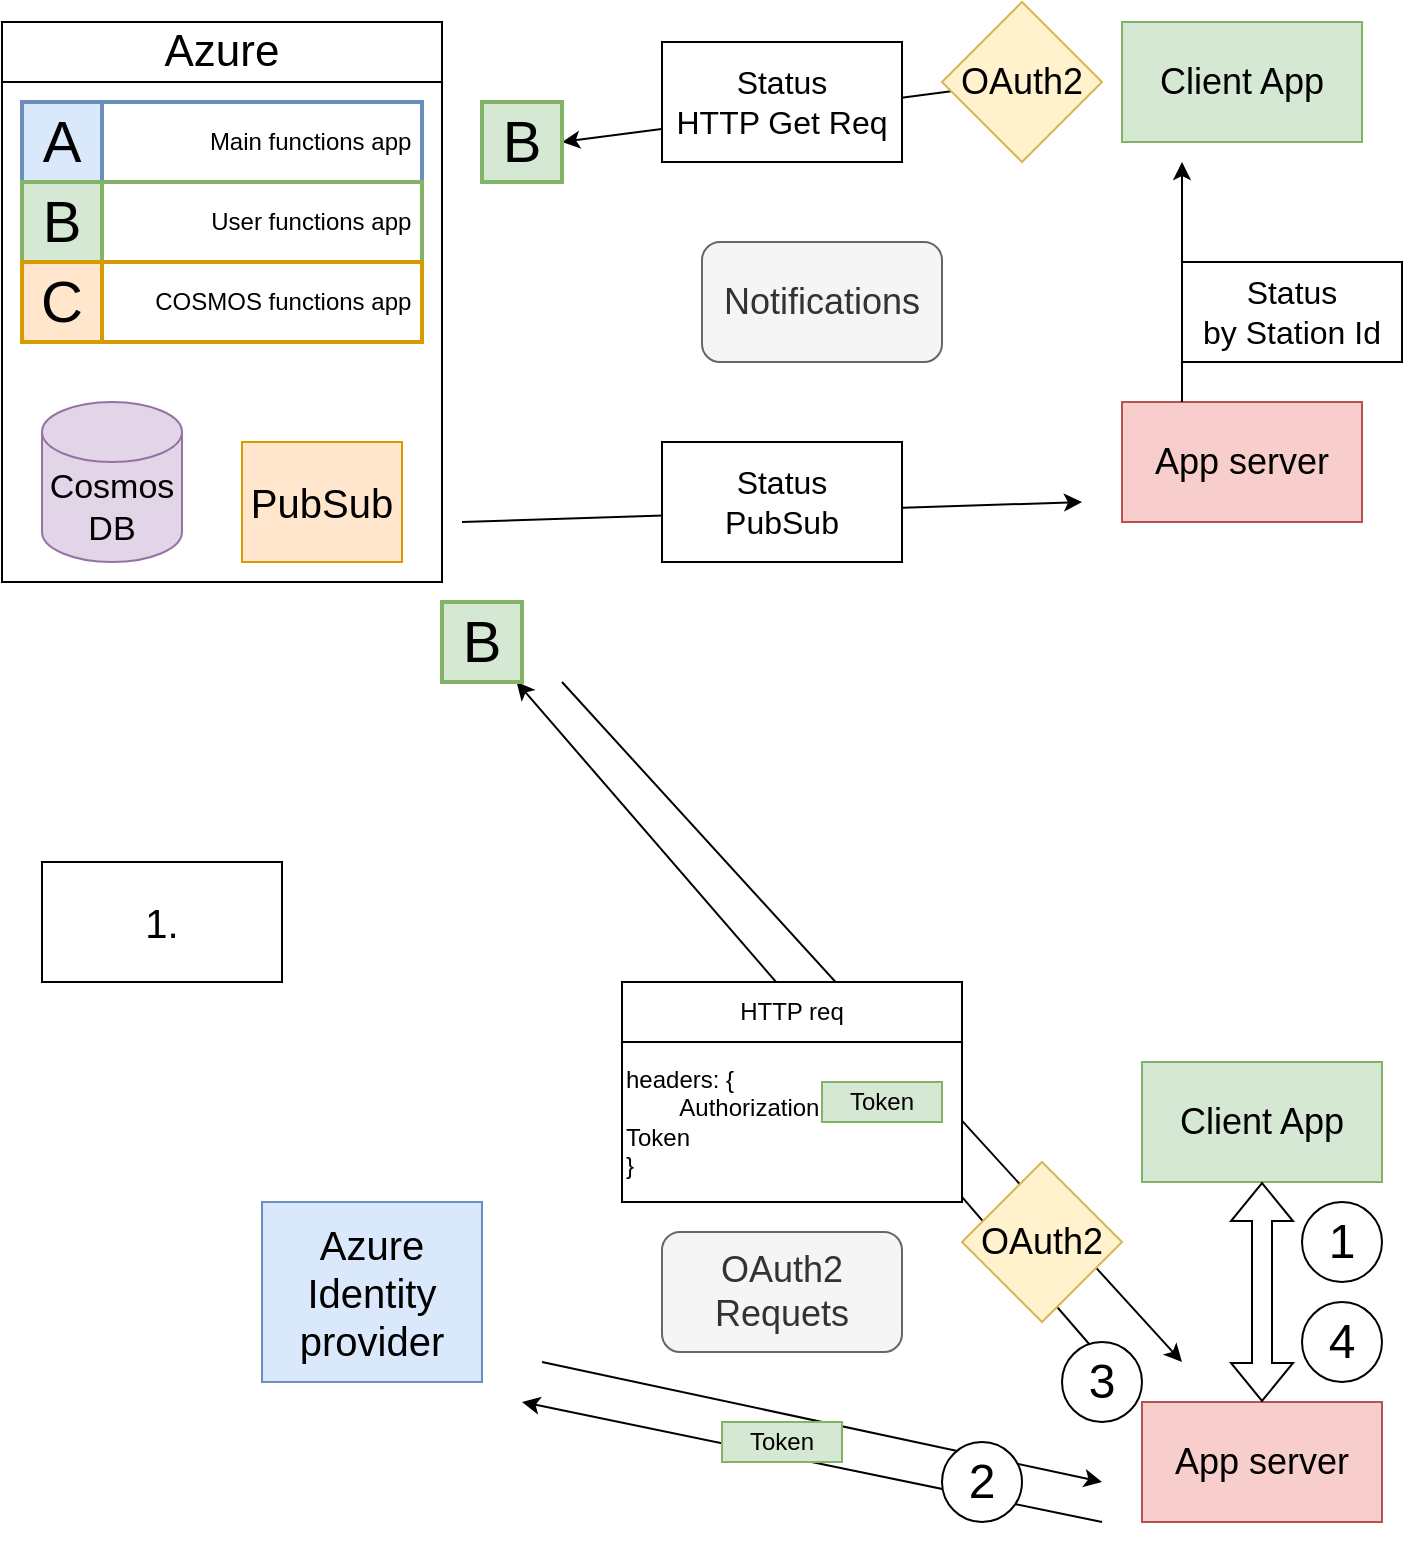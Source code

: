 <mxfile version="22.1.22" type="github">
  <diagram name="Page-1" id="U4XxVE_lrhoj7tFZ85Eu">
    <mxGraphModel dx="1200" dy="982" grid="1" gridSize="10" guides="1" tooltips="1" connect="1" arrows="1" fold="1" page="1" pageScale="1" pageWidth="850" pageHeight="1100" math="0" shadow="0">
      <root>
        <mxCell id="0" />
        <mxCell id="1" parent="0" />
        <mxCell id="Mt_H-fbV9zUOQiiBWVya-1" value="" style="endArrow=classic;html=1;rounded=0;" parent="1" edge="1">
          <mxGeometry width="50" height="50" relative="1" as="geometry">
            <mxPoint x="310" y="570" as="sourcePoint" />
            <mxPoint x="620" y="910" as="targetPoint" />
          </mxGeometry>
        </mxCell>
        <mxCell id="ZNyHvGUWtYXPLLkmg8Z_-25" value="" style="endArrow=classic;html=1;rounded=0;" parent="1" target="ZNyHvGUWtYXPLLkmg8Z_-24" edge="1">
          <mxGeometry width="50" height="50" relative="1" as="geometry">
            <mxPoint x="590" y="920" as="sourcePoint" />
            <mxPoint x="260" y="540" as="targetPoint" />
          </mxGeometry>
        </mxCell>
        <mxCell id="0uyOK0C1Q25ggObMWxDJ-12" value="" style="rounded=0;whiteSpace=wrap;html=1;" parent="1" vertex="1">
          <mxGeometry x="30" y="270" width="220" height="250" as="geometry" />
        </mxCell>
        <mxCell id="0uyOK0C1Q25ggObMWxDJ-1" value="&lt;div&gt;Main functions app&amp;nbsp; &lt;br&gt;&lt;/div&gt;" style="rounded=0;whiteSpace=wrap;html=1;align=right;strokeWidth=2;strokeColor=#6C8EBF;" parent="1" vertex="1">
          <mxGeometry x="40" y="280" width="200" height="40" as="geometry" />
        </mxCell>
        <mxCell id="0uyOK0C1Q25ggObMWxDJ-2" value="&lt;font style=&quot;font-size: 29px;&quot;&gt;A&lt;/font&gt;" style="rounded=0;whiteSpace=wrap;html=1;fillColor=#dae8fc;strokeColor=#6c8ebf;strokeWidth=2;" parent="1" vertex="1">
          <mxGeometry x="40" y="280" width="40" height="40" as="geometry" />
        </mxCell>
        <mxCell id="0uyOK0C1Q25ggObMWxDJ-3" value="&lt;div&gt;User functions app&amp;nbsp; &lt;br&gt;&lt;/div&gt;" style="rounded=0;whiteSpace=wrap;html=1;align=right;strokeWidth=2;strokeColor=#82B366;" parent="1" vertex="1">
          <mxGeometry x="40" y="320" width="200" height="40" as="geometry" />
        </mxCell>
        <mxCell id="0uyOK0C1Q25ggObMWxDJ-4" value="&lt;font style=&quot;font-size: 29px;&quot;&gt;B&lt;/font&gt;" style="rounded=0;whiteSpace=wrap;html=1;fillColor=#d5e8d4;strokeColor=#82B366;strokeWidth=2;" parent="1" vertex="1">
          <mxGeometry x="40" y="320" width="40" height="40" as="geometry" />
        </mxCell>
        <mxCell id="0uyOK0C1Q25ggObMWxDJ-5" value="&lt;div&gt;COSMOS functions app&amp;nbsp; &lt;br&gt;&lt;/div&gt;" style="rounded=0;whiteSpace=wrap;html=1;align=right;strokeWidth=2;strokeColor=#D79B00;" parent="1" vertex="1">
          <mxGeometry x="40" y="360" width="200" height="40" as="geometry" />
        </mxCell>
        <mxCell id="0uyOK0C1Q25ggObMWxDJ-6" value="&lt;font style=&quot;font-size: 29px;&quot;&gt;C&lt;/font&gt;" style="rounded=0;whiteSpace=wrap;html=1;fillColor=#ffe6cc;strokeColor=#d79b00;strokeWidth=2;" parent="1" vertex="1">
          <mxGeometry x="40" y="360" width="40" height="40" as="geometry" />
        </mxCell>
        <mxCell id="0uyOK0C1Q25ggObMWxDJ-9" value="&lt;div style=&quot;font-size: 17px;&quot;&gt;Cosmos&lt;/div&gt;&lt;div style=&quot;font-size: 17px;&quot;&gt;DB&lt;/div&gt;" style="shape=cylinder3;whiteSpace=wrap;html=1;boundedLbl=1;backgroundOutline=1;size=15;fillColor=#e1d5e7;strokeColor=#9673a6;fontSize=17;" parent="1" vertex="1">
          <mxGeometry x="50" y="430" width="70" height="80" as="geometry" />
        </mxCell>
        <mxCell id="0uyOK0C1Q25ggObMWxDJ-10" value="PubSub" style="rounded=0;whiteSpace=wrap;html=1;fillColor=#ffe6cc;strokeColor=#d79b00;fontSize=20;" parent="1" vertex="1">
          <mxGeometry x="150" y="450" width="80" height="60" as="geometry" />
        </mxCell>
        <mxCell id="0uyOK0C1Q25ggObMWxDJ-13" value="Azure" style="rounded=0;whiteSpace=wrap;html=1;fontSize=22;" parent="1" vertex="1">
          <mxGeometry x="30" y="240" width="220" height="30" as="geometry" />
        </mxCell>
        <mxCell id="ZNyHvGUWtYXPLLkmg8Z_-2" value="Client App" style="rounded=0;whiteSpace=wrap;html=1;fontSize=18;fillColor=#d5e8d4;strokeColor=#82b366;" parent="1" vertex="1">
          <mxGeometry x="590" y="240" width="120" height="60" as="geometry" />
        </mxCell>
        <mxCell id="ZNyHvGUWtYXPLLkmg8Z_-3" value="App server" style="rounded=0;whiteSpace=wrap;html=1;fontSize=18;fillColor=#f8cecc;strokeColor=#b85450;" parent="1" vertex="1">
          <mxGeometry x="590" y="430" width="120" height="60" as="geometry" />
        </mxCell>
        <mxCell id="ZNyHvGUWtYXPLLkmg8Z_-4" value="" style="endArrow=classic;html=1;rounded=0;entryX=1;entryY=0.5;entryDx=0;entryDy=0;" parent="1" target="ZNyHvGUWtYXPLLkmg8Z_-26" edge="1" source="WrOYZ6X67i4L6tlrjV_s-6">
          <mxGeometry width="50" height="50" relative="1" as="geometry">
            <mxPoint x="570" y="270" as="sourcePoint" />
            <mxPoint x="290" y="300" as="targetPoint" />
          </mxGeometry>
        </mxCell>
        <mxCell id="ZNyHvGUWtYXPLLkmg8Z_-5" value="Status&lt;br style=&quot;font-size: 16px;&quot;&gt;HTTP Get Req" style="rounded=0;whiteSpace=wrap;html=1;fontSize=16;" parent="1" vertex="1">
          <mxGeometry x="360" y="250" width="120" height="60" as="geometry" />
        </mxCell>
        <mxCell id="ZNyHvGUWtYXPLLkmg8Z_-6" value="" style="endArrow=classic;html=1;rounded=0;" parent="1" edge="1">
          <mxGeometry width="50" height="50" relative="1" as="geometry">
            <mxPoint x="260" y="490" as="sourcePoint" />
            <mxPoint x="570" y="480" as="targetPoint" />
          </mxGeometry>
        </mxCell>
        <mxCell id="ZNyHvGUWtYXPLLkmg8Z_-7" value="&lt;div&gt;Status&lt;/div&gt;&lt;div&gt;PubSub&lt;br&gt;&lt;/div&gt;" style="rounded=0;whiteSpace=wrap;html=1;fontSize=16;" parent="1" vertex="1">
          <mxGeometry x="360" y="450" width="120" height="60" as="geometry" />
        </mxCell>
        <mxCell id="ZNyHvGUWtYXPLLkmg8Z_-8" value="" style="endArrow=classic;html=1;rounded=0;exitX=0.25;exitY=0;exitDx=0;exitDy=0;" parent="1" source="ZNyHvGUWtYXPLLkmg8Z_-3" edge="1">
          <mxGeometry width="50" height="50" relative="1" as="geometry">
            <mxPoint x="400" y="420" as="sourcePoint" />
            <mxPoint x="620" y="310" as="targetPoint" />
          </mxGeometry>
        </mxCell>
        <mxCell id="ZNyHvGUWtYXPLLkmg8Z_-9" value="&lt;div&gt;Status&lt;/div&gt;&lt;div&gt;by Station Id&lt;br&gt;&lt;/div&gt;" style="rounded=0;whiteSpace=wrap;html=1;fontSize=16;" parent="1" vertex="1">
          <mxGeometry x="620" y="360" width="110" height="50" as="geometry" />
        </mxCell>
        <mxCell id="ZNyHvGUWtYXPLLkmg8Z_-11" value="Client App" style="rounded=0;whiteSpace=wrap;html=1;fontSize=18;fillColor=#d5e8d4;strokeColor=#82b366;" parent="1" vertex="1">
          <mxGeometry x="600" y="760" width="120" height="60" as="geometry" />
        </mxCell>
        <mxCell id="ZNyHvGUWtYXPLLkmg8Z_-12" value="App server" style="rounded=0;whiteSpace=wrap;html=1;fontSize=18;fillColor=#f8cecc;strokeColor=#b85450;" parent="1" vertex="1">
          <mxGeometry x="600" y="930" width="120" height="60" as="geometry" />
        </mxCell>
        <mxCell id="ZNyHvGUWtYXPLLkmg8Z_-13" value="&lt;font style=&quot;font-size: 20px;&quot;&gt;Azure Identity&lt;br style=&quot;font-size: 20px;&quot;&gt;provider&lt;br style=&quot;font-size: 20px;&quot;&gt;&lt;/font&gt;" style="rounded=0;whiteSpace=wrap;html=1;fontSize=20;fillColor=#dae8fc;strokeColor=#6c8ebf;" parent="1" vertex="1">
          <mxGeometry x="160" y="830" width="110" height="90" as="geometry" />
        </mxCell>
        <mxCell id="ZNyHvGUWtYXPLLkmg8Z_-14" value="" style="endArrow=classic;html=1;rounded=0;" parent="1" edge="1">
          <mxGeometry width="50" height="50" relative="1" as="geometry">
            <mxPoint x="580" y="990" as="sourcePoint" />
            <mxPoint x="290" y="930" as="targetPoint" />
          </mxGeometry>
        </mxCell>
        <mxCell id="ZNyHvGUWtYXPLLkmg8Z_-15" value="" style="endArrow=classic;html=1;rounded=0;" parent="1" edge="1">
          <mxGeometry width="50" height="50" relative="1" as="geometry">
            <mxPoint x="300" y="910" as="sourcePoint" />
            <mxPoint x="580" y="970" as="targetPoint" />
          </mxGeometry>
        </mxCell>
        <mxCell id="ZNyHvGUWtYXPLLkmg8Z_-17" value="Token" style="rounded=0;whiteSpace=wrap;html=1;fillColor=#d5e8d4;strokeColor=#82b366;" parent="1" vertex="1">
          <mxGeometry x="390" y="940" width="60" height="20" as="geometry" />
        </mxCell>
        <mxCell id="ZNyHvGUWtYXPLLkmg8Z_-18" value="" style="endArrow=classic;html=1;rounded=0;" parent="1" source="ZNyHvGUWtYXPLLkmg8Z_-24" edge="1">
          <mxGeometry width="50" height="50" relative="1" as="geometry">
            <mxPoint x="590" y="920" as="sourcePoint" />
            <mxPoint x="260" y="540" as="targetPoint" />
          </mxGeometry>
        </mxCell>
        <mxCell id="ZNyHvGUWtYXPLLkmg8Z_-19" value="HTTP req" style="rounded=0;whiteSpace=wrap;html=1;" parent="1" vertex="1">
          <mxGeometry x="340" y="720" width="170" height="30" as="geometry" />
        </mxCell>
        <mxCell id="ZNyHvGUWtYXPLLkmg8Z_-20" value="headers: {&lt;br&gt;&lt;div&gt;&lt;span style=&quot;white-space: pre;&quot;&gt;&#x9;&lt;/span&gt;Authorization: Bearer&amp;nbsp; Token&lt;/div&gt;&lt;div&gt;}&lt;br&gt;&lt;/div&gt;" style="rounded=0;whiteSpace=wrap;html=1;align=left;" parent="1" vertex="1">
          <mxGeometry x="340" y="750" width="170" height="80" as="geometry" />
        </mxCell>
        <mxCell id="ZNyHvGUWtYXPLLkmg8Z_-21" value="Token" style="rounded=0;whiteSpace=wrap;html=1;fillColor=#d5e8d4;strokeColor=#82b366;" parent="1" vertex="1">
          <mxGeometry x="440" y="770" width="60" height="20" as="geometry" />
        </mxCell>
        <mxCell id="ZNyHvGUWtYXPLLkmg8Z_-24" value="&lt;font style=&quot;font-size: 29px;&quot;&gt;B&lt;/font&gt;" style="rounded=0;whiteSpace=wrap;html=1;fillColor=#d5e8d4;strokeColor=#82B366;strokeWidth=2;" parent="1" vertex="1">
          <mxGeometry x="250" y="530" width="40" height="40" as="geometry" />
        </mxCell>
        <mxCell id="ZNyHvGUWtYXPLLkmg8Z_-26" value="&lt;font style=&quot;font-size: 29px;&quot;&gt;B&lt;/font&gt;" style="rounded=0;whiteSpace=wrap;html=1;fillColor=#d5e8d4;strokeColor=#82B366;strokeWidth=2;" parent="1" vertex="1">
          <mxGeometry x="270" y="280" width="40" height="40" as="geometry" />
        </mxCell>
        <mxCell id="Z9_RVRDp79np2UPNwhJm-1" value="" style="shape=flexArrow;endArrow=classic;startArrow=classic;html=1;rounded=0;exitX=0.5;exitY=0;exitDx=0;exitDy=0;" parent="1" source="ZNyHvGUWtYXPLLkmg8Z_-12" edge="1">
          <mxGeometry width="100" height="100" relative="1" as="geometry">
            <mxPoint x="570" y="925" as="sourcePoint" />
            <mxPoint x="660" y="820" as="targetPoint" />
          </mxGeometry>
        </mxCell>
        <mxCell id="WrOYZ6X67i4L6tlrjV_s-2" value="&lt;font style=&quot;font-size: 18px;&quot;&gt;Notifications&lt;/font&gt;" style="rounded=1;whiteSpace=wrap;html=1;fillColor=#f5f5f5;fontColor=#333333;strokeColor=#666666;" vertex="1" parent="1">
          <mxGeometry x="380" y="350" width="120" height="60" as="geometry" />
        </mxCell>
        <mxCell id="WrOYZ6X67i4L6tlrjV_s-3" value="&lt;font style=&quot;font-size: 18px;&quot;&gt;OAuth2 Requets&lt;br&gt;&lt;/font&gt;" style="rounded=1;whiteSpace=wrap;html=1;fillColor=#f5f5f5;fontColor=#333333;strokeColor=#666666;" vertex="1" parent="1">
          <mxGeometry x="360" y="845" width="120" height="60" as="geometry" />
        </mxCell>
        <mxCell id="WrOYZ6X67i4L6tlrjV_s-4" value="&lt;font style=&quot;font-size: 18px;&quot;&gt;OAuth2&lt;/font&gt;" style="rhombus;whiteSpace=wrap;html=1;fillColor=#fff2cc;strokeColor=#d6b656;" vertex="1" parent="1">
          <mxGeometry x="510" y="810" width="80" height="80" as="geometry" />
        </mxCell>
        <mxCell id="WrOYZ6X67i4L6tlrjV_s-7" value="" style="endArrow=classic;html=1;rounded=0;entryX=1;entryY=0.5;entryDx=0;entryDy=0;" edge="1" parent="1" target="WrOYZ6X67i4L6tlrjV_s-6">
          <mxGeometry width="50" height="50" relative="1" as="geometry">
            <mxPoint x="570" y="270" as="sourcePoint" />
            <mxPoint x="310" y="300" as="targetPoint" />
          </mxGeometry>
        </mxCell>
        <mxCell id="WrOYZ6X67i4L6tlrjV_s-6" value="&lt;font style=&quot;font-size: 18px;&quot;&gt;OAuth2&lt;/font&gt;" style="rhombus;whiteSpace=wrap;html=1;fillColor=#fff2cc;strokeColor=#d6b656;" vertex="1" parent="1">
          <mxGeometry x="500" y="230" width="80" height="80" as="geometry" />
        </mxCell>
        <mxCell id="WrOYZ6X67i4L6tlrjV_s-8" value="&lt;font style=&quot;font-size: 24px;&quot;&gt;1&lt;/font&gt;" style="ellipse;whiteSpace=wrap;html=1;" vertex="1" parent="1">
          <mxGeometry x="680" y="830" width="40" height="40" as="geometry" />
        </mxCell>
        <mxCell id="WrOYZ6X67i4L6tlrjV_s-9" value="&lt;font style=&quot;font-size: 24px;&quot;&gt;2&lt;/font&gt;" style="ellipse;whiteSpace=wrap;html=1;" vertex="1" parent="1">
          <mxGeometry x="500" y="950" width="40" height="40" as="geometry" />
        </mxCell>
        <mxCell id="WrOYZ6X67i4L6tlrjV_s-11" value="&lt;font style=&quot;font-size: 24px;&quot;&gt;3&lt;/font&gt;" style="ellipse;whiteSpace=wrap;html=1;" vertex="1" parent="1">
          <mxGeometry x="560" y="900" width="40" height="40" as="geometry" />
        </mxCell>
        <mxCell id="WrOYZ6X67i4L6tlrjV_s-14" value="&lt;font style=&quot;font-size: 24px;&quot;&gt;4&lt;/font&gt;" style="ellipse;whiteSpace=wrap;html=1;" vertex="1" parent="1">
          <mxGeometry x="680" y="880" width="40" height="40" as="geometry" />
        </mxCell>
        <mxCell id="WrOYZ6X67i4L6tlrjV_s-15" value="&lt;font style=&quot;font-size: 20px;&quot;&gt;1.&lt;/font&gt;" style="rounded=0;whiteSpace=wrap;html=1;" vertex="1" parent="1">
          <mxGeometry x="50" y="660" width="120" height="60" as="geometry" />
        </mxCell>
      </root>
    </mxGraphModel>
  </diagram>
</mxfile>
